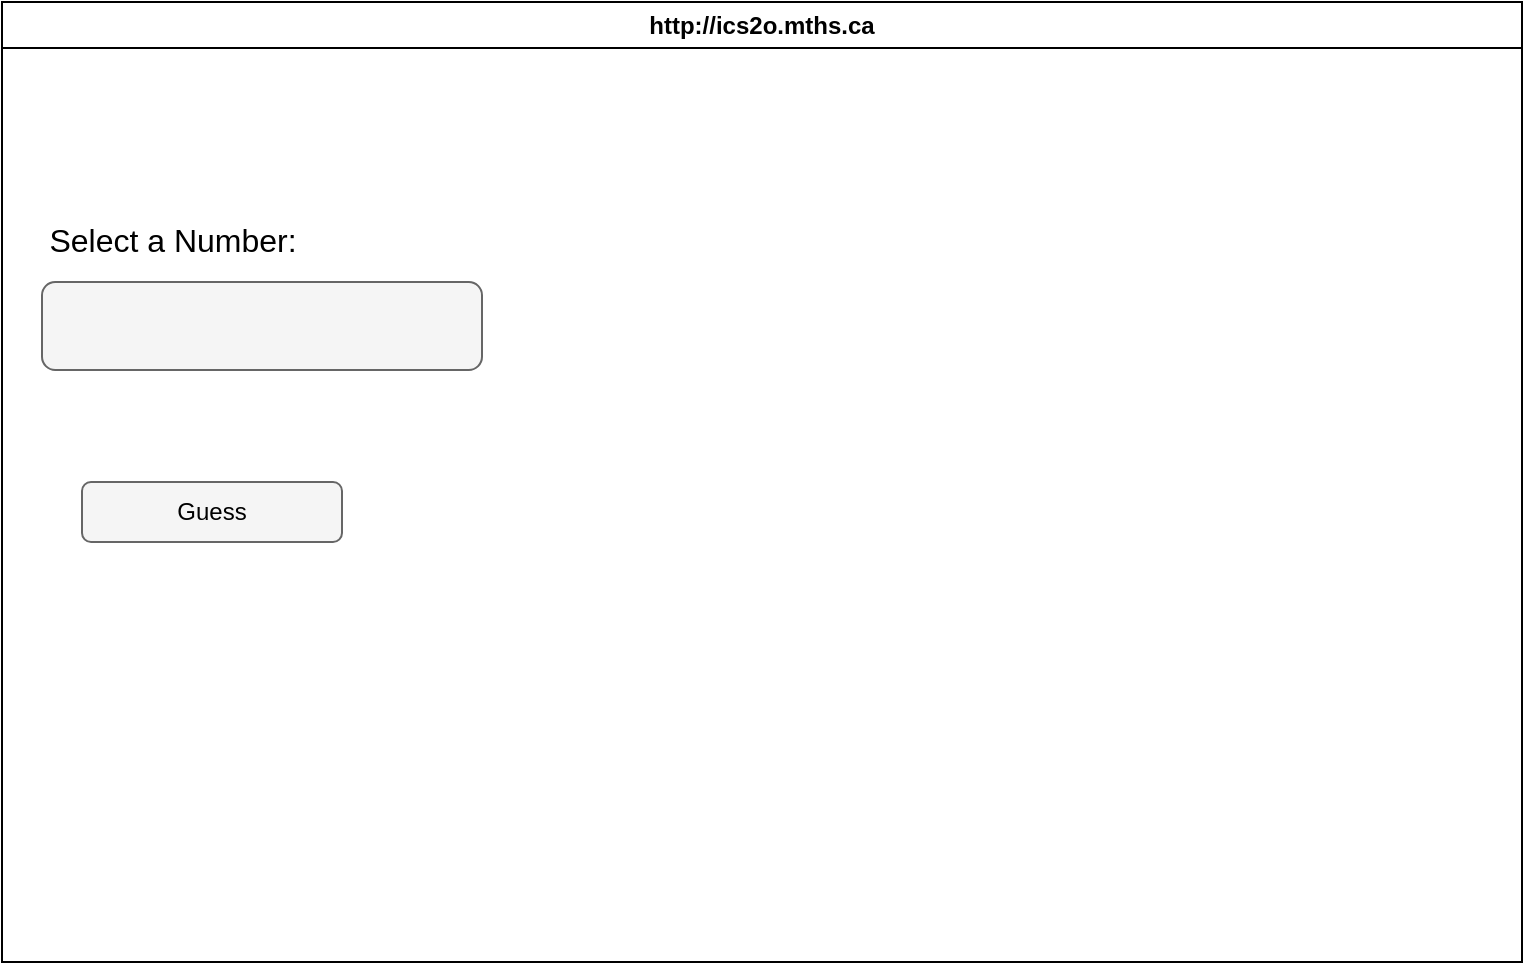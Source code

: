 <mxfile>
    <diagram id="HIP3nbAZw_EuaXWnEj3U" name="Page-1">
        <mxGraphModel dx="1086" dy="751" grid="1" gridSize="10" guides="1" tooltips="1" connect="1" arrows="1" fold="1" page="1" pageScale="1" pageWidth="850" pageHeight="1100" math="0" shadow="0">
            <root>
                <mxCell id="0"/>
                <mxCell id="1" parent="0"/>
                <mxCell id="7" value="http://ics2o.mths.ca" style="swimlane;whiteSpace=wrap;html=1;" parent="1" vertex="1">
                    <mxGeometry x="40" y="40" width="760" height="480" as="geometry"/>
                </mxCell>
                <mxCell id="8" value="&lt;font color=&quot;#000000&quot;&gt;http://ics2o.mths.ca&lt;/font&gt;" style="swimlane;whiteSpace=wrap;html=1;fillColor=#FFFFFF;" vertex="1" parent="1">
                    <mxGeometry x="40" y="40" width="760" height="480" as="geometry"/>
                </mxCell>
                <mxCell id="9" value="" style="rounded=1;whiteSpace=wrap;html=1;fillColor=#f5f5f5;fontColor=#333333;strokeColor=#666666;" vertex="1" parent="8">
                    <mxGeometry x="20" y="140" width="220" height="44" as="geometry"/>
                </mxCell>
                <mxCell id="10" value="Guess" style="rounded=1;whiteSpace=wrap;html=1;fillColor=#f5f5f5;fontColor=#000000;strokeColor=#666666;" vertex="1" parent="8">
                    <mxGeometry x="40" y="240" width="130" height="30" as="geometry"/>
                </mxCell>
                <mxCell id="11" value="&lt;p style=&quot;line-height: 140%;&quot;&gt;&lt;span style=&quot;font-size: 16px;&quot;&gt;Select a Number:&lt;/span&gt;&lt;/p&gt;" style="text;html=1;align=center;verticalAlign=middle;resizable=0;points=[];autosize=1;strokeColor=none;fillColor=none;fontColor=#000000;" vertex="1" parent="8">
                    <mxGeometry x="10" y="90" width="150" height="60" as="geometry"/>
                </mxCell>
            </root>
        </mxGraphModel>
    </diagram>
</mxfile>